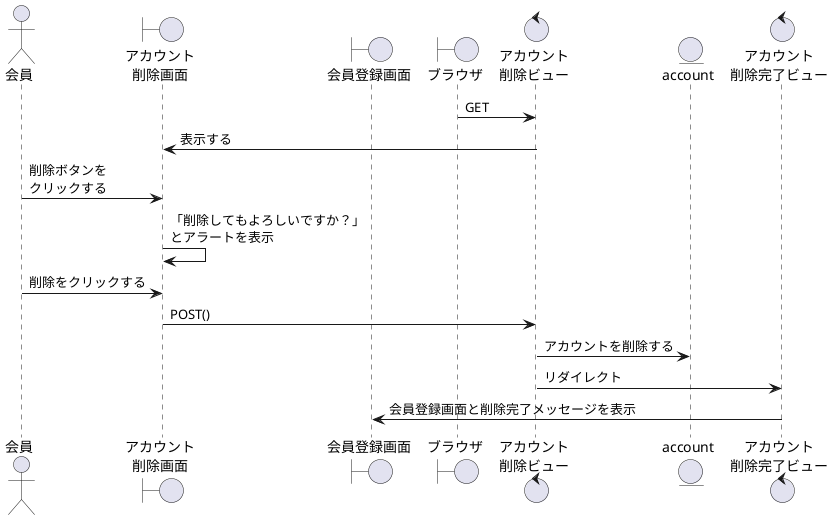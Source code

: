 @startuml cartdelete

actor "会員" as act
boundary "アカウント\n削除画面" as accountDeleteb
boundary "会員登録画面" as ktb
boundary "ブラウザ" as brz
control "アカウント\n削除ビュー" as accountDeletev
entity "account" as account
control "アカウント\n削除完了ビュー" as accountDelteokv

brz -> accountDeletev: GET
accountDeleteb <- accountDeletev: 表示する
act -> accountDeleteb:削除ボタンを\nクリックする
accountDeleteb -> accountDeleteb:「削除してもよろしいですか？」\nとアラートを表示 
act -> accountDeleteb:削除をクリックする
accountDeleteb -> accountDeletev:POST()
accountDeletev -> account:アカウントを削除する
accountDeletev -> accountDelteokv:リダイレクト
ktb <- accountDelteokv:会員登録画面と削除完了メッセージを表示
@enduml
